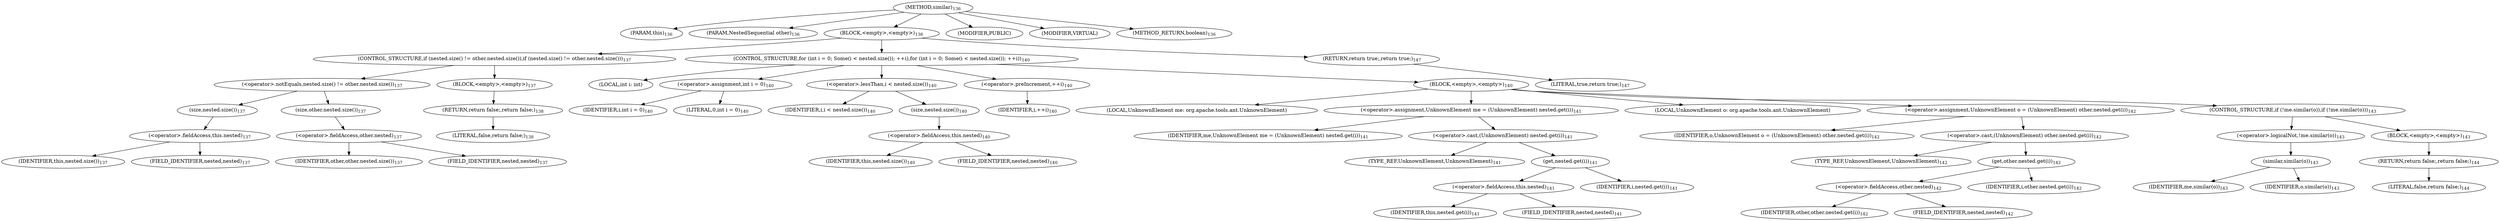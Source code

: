 digraph "similar" {  
"182" [label = <(METHOD,similar)<SUB>136</SUB>> ]
"183" [label = <(PARAM,this)<SUB>136</SUB>> ]
"184" [label = <(PARAM,NestedSequential other)<SUB>136</SUB>> ]
"185" [label = <(BLOCK,&lt;empty&gt;,&lt;empty&gt;)<SUB>136</SUB>> ]
"186" [label = <(CONTROL_STRUCTURE,if (nested.size() != other.nested.size()),if (nested.size() != other.nested.size()))<SUB>137</SUB>> ]
"187" [label = <(&lt;operator&gt;.notEquals,nested.size() != other.nested.size())<SUB>137</SUB>> ]
"188" [label = <(size,nested.size())<SUB>137</SUB>> ]
"189" [label = <(&lt;operator&gt;.fieldAccess,this.nested)<SUB>137</SUB>> ]
"190" [label = <(IDENTIFIER,this,nested.size())<SUB>137</SUB>> ]
"191" [label = <(FIELD_IDENTIFIER,nested,nested)<SUB>137</SUB>> ]
"192" [label = <(size,other.nested.size())<SUB>137</SUB>> ]
"193" [label = <(&lt;operator&gt;.fieldAccess,other.nested)<SUB>137</SUB>> ]
"194" [label = <(IDENTIFIER,other,other.nested.size())<SUB>137</SUB>> ]
"195" [label = <(FIELD_IDENTIFIER,nested,nested)<SUB>137</SUB>> ]
"196" [label = <(BLOCK,&lt;empty&gt;,&lt;empty&gt;)<SUB>137</SUB>> ]
"197" [label = <(RETURN,return false;,return false;)<SUB>138</SUB>> ]
"198" [label = <(LITERAL,false,return false;)<SUB>138</SUB>> ]
"199" [label = <(CONTROL_STRUCTURE,for (int i = 0; Some(i &lt; nested.size()); ++i),for (int i = 0; Some(i &lt; nested.size()); ++i))<SUB>140</SUB>> ]
"200" [label = <(LOCAL,int i: int)> ]
"201" [label = <(&lt;operator&gt;.assignment,int i = 0)<SUB>140</SUB>> ]
"202" [label = <(IDENTIFIER,i,int i = 0)<SUB>140</SUB>> ]
"203" [label = <(LITERAL,0,int i = 0)<SUB>140</SUB>> ]
"204" [label = <(&lt;operator&gt;.lessThan,i &lt; nested.size())<SUB>140</SUB>> ]
"205" [label = <(IDENTIFIER,i,i &lt; nested.size())<SUB>140</SUB>> ]
"206" [label = <(size,nested.size())<SUB>140</SUB>> ]
"207" [label = <(&lt;operator&gt;.fieldAccess,this.nested)<SUB>140</SUB>> ]
"208" [label = <(IDENTIFIER,this,nested.size())<SUB>140</SUB>> ]
"209" [label = <(FIELD_IDENTIFIER,nested,nested)<SUB>140</SUB>> ]
"210" [label = <(&lt;operator&gt;.preIncrement,++i)<SUB>140</SUB>> ]
"211" [label = <(IDENTIFIER,i,++i)<SUB>140</SUB>> ]
"212" [label = <(BLOCK,&lt;empty&gt;,&lt;empty&gt;)<SUB>140</SUB>> ]
"213" [label = <(LOCAL,UnknownElement me: org.apache.tools.ant.UnknownElement)> ]
"214" [label = <(&lt;operator&gt;.assignment,UnknownElement me = (UnknownElement) nested.get(i))<SUB>141</SUB>> ]
"215" [label = <(IDENTIFIER,me,UnknownElement me = (UnknownElement) nested.get(i))<SUB>141</SUB>> ]
"216" [label = <(&lt;operator&gt;.cast,(UnknownElement) nested.get(i))<SUB>141</SUB>> ]
"217" [label = <(TYPE_REF,UnknownElement,UnknownElement)<SUB>141</SUB>> ]
"218" [label = <(get,nested.get(i))<SUB>141</SUB>> ]
"219" [label = <(&lt;operator&gt;.fieldAccess,this.nested)<SUB>141</SUB>> ]
"220" [label = <(IDENTIFIER,this,nested.get(i))<SUB>141</SUB>> ]
"221" [label = <(FIELD_IDENTIFIER,nested,nested)<SUB>141</SUB>> ]
"222" [label = <(IDENTIFIER,i,nested.get(i))<SUB>141</SUB>> ]
"223" [label = <(LOCAL,UnknownElement o: org.apache.tools.ant.UnknownElement)> ]
"224" [label = <(&lt;operator&gt;.assignment,UnknownElement o = (UnknownElement) other.nested.get(i))<SUB>142</SUB>> ]
"225" [label = <(IDENTIFIER,o,UnknownElement o = (UnknownElement) other.nested.get(i))<SUB>142</SUB>> ]
"226" [label = <(&lt;operator&gt;.cast,(UnknownElement) other.nested.get(i))<SUB>142</SUB>> ]
"227" [label = <(TYPE_REF,UnknownElement,UnknownElement)<SUB>142</SUB>> ]
"228" [label = <(get,other.nested.get(i))<SUB>142</SUB>> ]
"229" [label = <(&lt;operator&gt;.fieldAccess,other.nested)<SUB>142</SUB>> ]
"230" [label = <(IDENTIFIER,other,other.nested.get(i))<SUB>142</SUB>> ]
"231" [label = <(FIELD_IDENTIFIER,nested,nested)<SUB>142</SUB>> ]
"232" [label = <(IDENTIFIER,i,other.nested.get(i))<SUB>142</SUB>> ]
"233" [label = <(CONTROL_STRUCTURE,if (!me.similar(o)),if (!me.similar(o)))<SUB>143</SUB>> ]
"234" [label = <(&lt;operator&gt;.logicalNot,!me.similar(o))<SUB>143</SUB>> ]
"235" [label = <(similar,similar(o))<SUB>143</SUB>> ]
"236" [label = <(IDENTIFIER,me,similar(o))<SUB>143</SUB>> ]
"237" [label = <(IDENTIFIER,o,similar(o))<SUB>143</SUB>> ]
"238" [label = <(BLOCK,&lt;empty&gt;,&lt;empty&gt;)<SUB>143</SUB>> ]
"239" [label = <(RETURN,return false;,return false;)<SUB>144</SUB>> ]
"240" [label = <(LITERAL,false,return false;)<SUB>144</SUB>> ]
"241" [label = <(RETURN,return true;,return true;)<SUB>147</SUB>> ]
"242" [label = <(LITERAL,true,return true;)<SUB>147</SUB>> ]
"243" [label = <(MODIFIER,PUBLIC)> ]
"244" [label = <(MODIFIER,VIRTUAL)> ]
"245" [label = <(METHOD_RETURN,boolean)<SUB>136</SUB>> ]
  "182" -> "183" 
  "182" -> "184" 
  "182" -> "185" 
  "182" -> "243" 
  "182" -> "244" 
  "182" -> "245" 
  "185" -> "186" 
  "185" -> "199" 
  "185" -> "241" 
  "186" -> "187" 
  "186" -> "196" 
  "187" -> "188" 
  "187" -> "192" 
  "188" -> "189" 
  "189" -> "190" 
  "189" -> "191" 
  "192" -> "193" 
  "193" -> "194" 
  "193" -> "195" 
  "196" -> "197" 
  "197" -> "198" 
  "199" -> "200" 
  "199" -> "201" 
  "199" -> "204" 
  "199" -> "210" 
  "199" -> "212" 
  "201" -> "202" 
  "201" -> "203" 
  "204" -> "205" 
  "204" -> "206" 
  "206" -> "207" 
  "207" -> "208" 
  "207" -> "209" 
  "210" -> "211" 
  "212" -> "213" 
  "212" -> "214" 
  "212" -> "223" 
  "212" -> "224" 
  "212" -> "233" 
  "214" -> "215" 
  "214" -> "216" 
  "216" -> "217" 
  "216" -> "218" 
  "218" -> "219" 
  "218" -> "222" 
  "219" -> "220" 
  "219" -> "221" 
  "224" -> "225" 
  "224" -> "226" 
  "226" -> "227" 
  "226" -> "228" 
  "228" -> "229" 
  "228" -> "232" 
  "229" -> "230" 
  "229" -> "231" 
  "233" -> "234" 
  "233" -> "238" 
  "234" -> "235" 
  "235" -> "236" 
  "235" -> "237" 
  "238" -> "239" 
  "239" -> "240" 
  "241" -> "242" 
}
